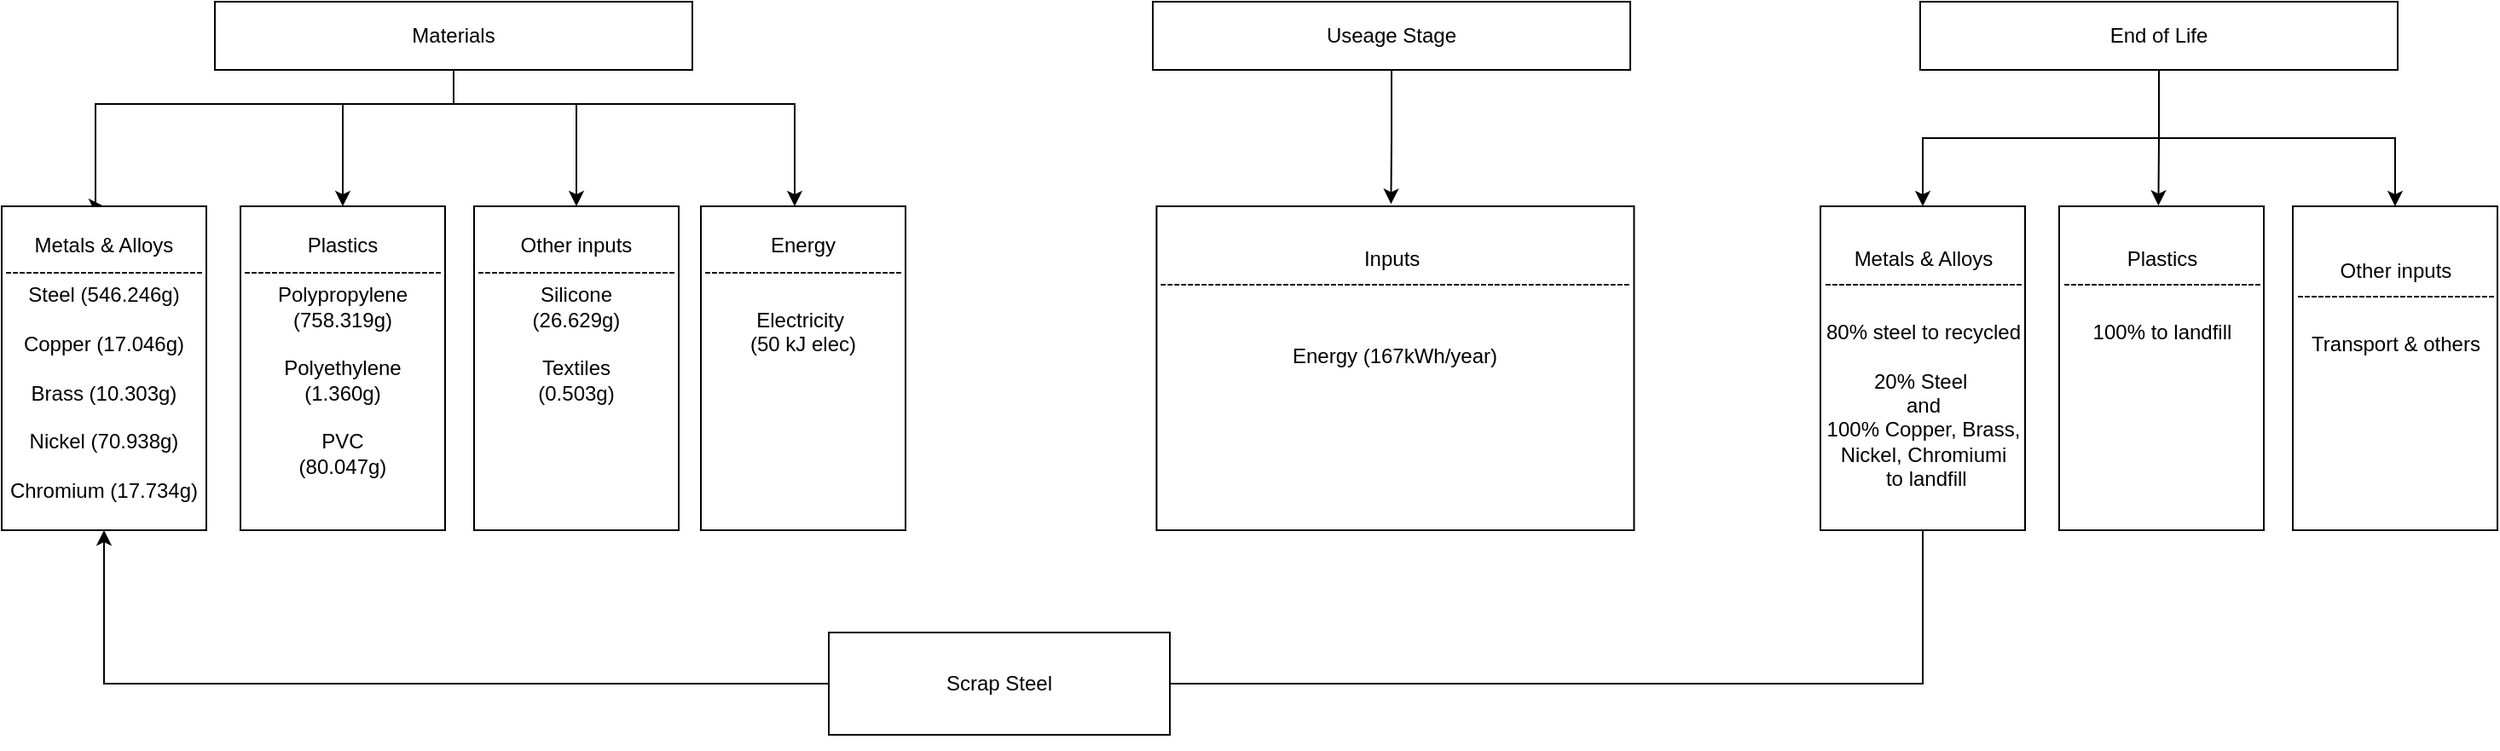 <mxfile version="27.1.6">
  <diagram name="페이지-1" id="DvcwAwUaSndcmHzdNrlP">
    <mxGraphModel dx="3660" dy="2129" grid="1" gridSize="10" guides="1" tooltips="1" connect="1" arrows="1" fold="1" page="1" pageScale="1" pageWidth="827" pageHeight="1169" math="0" shadow="0">
      <root>
        <mxCell id="0" />
        <mxCell id="1" parent="0" />
        <mxCell id="-bzRNKQHAmVbdMNPxbPl-24" style="edgeStyle=orthogonalEdgeStyle;rounded=0;orthogonalLoop=1;jettySize=auto;html=1;exitX=0.5;exitY=1;exitDx=0;exitDy=0;entryX=0.5;entryY=0;entryDx=0;entryDy=0;" edge="1" parent="1" source="-bzRNKQHAmVbdMNPxbPl-7" target="-bzRNKQHAmVbdMNPxbPl-17">
          <mxGeometry relative="1" as="geometry">
            <Array as="points">
              <mxPoint x="-540" y="-60" />
              <mxPoint x="-468" y="-60" />
            </Array>
          </mxGeometry>
        </mxCell>
        <mxCell id="-bzRNKQHAmVbdMNPxbPl-25" style="edgeStyle=orthogonalEdgeStyle;rounded=0;orthogonalLoop=1;jettySize=auto;html=1;exitX=0.5;exitY=1;exitDx=0;exitDy=0;entryX=0.5;entryY=0;entryDx=0;entryDy=0;" edge="1" parent="1" source="-bzRNKQHAmVbdMNPxbPl-7" target="-bzRNKQHAmVbdMNPxbPl-16">
          <mxGeometry relative="1" as="geometry">
            <Array as="points">
              <mxPoint x="-540" y="-60" />
              <mxPoint x="-605" y="-60" />
            </Array>
          </mxGeometry>
        </mxCell>
        <mxCell id="-bzRNKQHAmVbdMNPxbPl-26" style="edgeStyle=orthogonalEdgeStyle;rounded=0;orthogonalLoop=1;jettySize=auto;html=1;exitX=0.5;exitY=1;exitDx=0;exitDy=0;entryX=0.5;entryY=0;entryDx=0;entryDy=0;" edge="1" parent="1" source="-bzRNKQHAmVbdMNPxbPl-7" target="-bzRNKQHAmVbdMNPxbPl-15">
          <mxGeometry relative="1" as="geometry">
            <Array as="points">
              <mxPoint x="-540" y="-60" />
              <mxPoint x="-750" y="-60" />
            </Array>
          </mxGeometry>
        </mxCell>
        <mxCell id="-bzRNKQHAmVbdMNPxbPl-27" style="edgeStyle=orthogonalEdgeStyle;rounded=0;orthogonalLoop=1;jettySize=auto;html=1;exitX=0.5;exitY=1;exitDx=0;exitDy=0;" edge="1" parent="1" source="-bzRNKQHAmVbdMNPxbPl-7" target="-bzRNKQHAmVbdMNPxbPl-20">
          <mxGeometry relative="1" as="geometry">
            <Array as="points">
              <mxPoint x="-540" y="-60" />
              <mxPoint x="-340" y="-60" />
            </Array>
          </mxGeometry>
        </mxCell>
        <mxCell id="-bzRNKQHAmVbdMNPxbPl-7" value="Materials" style="rounded=0;whiteSpace=wrap;html=1;" vertex="1" parent="1">
          <mxGeometry x="-680" y="-120" width="280" height="40" as="geometry" />
        </mxCell>
        <mxCell id="-bzRNKQHAmVbdMNPxbPl-8" value="Useage Stage" style="rounded=0;whiteSpace=wrap;html=1;" vertex="1" parent="1">
          <mxGeometry x="-130" y="-120" width="280" height="40" as="geometry" />
        </mxCell>
        <mxCell id="-bzRNKQHAmVbdMNPxbPl-40" style="edgeStyle=orthogonalEdgeStyle;rounded=0;orthogonalLoop=1;jettySize=auto;html=1;exitX=0.5;exitY=1;exitDx=0;exitDy=0;" edge="1" parent="1" source="-bzRNKQHAmVbdMNPxbPl-9" target="-bzRNKQHAmVbdMNPxbPl-37">
          <mxGeometry relative="1" as="geometry" />
        </mxCell>
        <mxCell id="-bzRNKQHAmVbdMNPxbPl-41" style="edgeStyle=orthogonalEdgeStyle;rounded=0;orthogonalLoop=1;jettySize=auto;html=1;exitX=0.5;exitY=1;exitDx=0;exitDy=0;entryX=0.5;entryY=0;entryDx=0;entryDy=0;" edge="1" parent="1" source="-bzRNKQHAmVbdMNPxbPl-9" target="-bzRNKQHAmVbdMNPxbPl-39">
          <mxGeometry relative="1" as="geometry" />
        </mxCell>
        <mxCell id="-bzRNKQHAmVbdMNPxbPl-47" style="edgeStyle=orthogonalEdgeStyle;rounded=0;orthogonalLoop=1;jettySize=auto;html=1;exitX=0.5;exitY=1;exitDx=0;exitDy=0;entryX=0.485;entryY=-0.002;entryDx=0;entryDy=0;entryPerimeter=0;" edge="1" parent="1" source="-bzRNKQHAmVbdMNPxbPl-9" target="-bzRNKQHAmVbdMNPxbPl-38">
          <mxGeometry relative="1" as="geometry">
            <mxPoint x="460.118" y="-10" as="targetPoint" />
          </mxGeometry>
        </mxCell>
        <mxCell id="-bzRNKQHAmVbdMNPxbPl-9" value="End of Life" style="rounded=0;whiteSpace=wrap;html=1;" vertex="1" parent="1">
          <mxGeometry x="320" y="-120" width="280" height="40" as="geometry" />
        </mxCell>
        <mxCell id="-bzRNKQHAmVbdMNPxbPl-15" value="Metals &amp;amp; Alloys&lt;div&gt;-----------------------------&lt;/div&gt;&lt;div&gt;Steel (546.246g)&lt;/div&gt;&lt;div&gt;&lt;br&gt;&lt;/div&gt;&lt;div&gt;Copper (17.046g)&lt;/div&gt;&lt;div&gt;&lt;br&gt;&lt;/div&gt;&lt;div&gt;Brass (10.303g)&lt;/div&gt;&lt;div&gt;&lt;br&gt;&lt;/div&gt;&lt;div&gt;Nickel (70.938g)&lt;/div&gt;&lt;div&gt;&lt;br&gt;&lt;/div&gt;&lt;div&gt;Chromium (17.734g)&lt;/div&gt;" style="rounded=0;whiteSpace=wrap;html=1;" vertex="1" parent="1">
          <mxGeometry x="-805" width="120" height="190" as="geometry" />
        </mxCell>
        <mxCell id="-bzRNKQHAmVbdMNPxbPl-16" value="Plastics&lt;div&gt;-----------------------------&lt;/div&gt;&lt;div&gt;&lt;div&gt;Polypropylene&lt;/div&gt;&lt;div&gt;(758.319g)&lt;/div&gt;&lt;div&gt;&lt;br&gt;&lt;/div&gt;&lt;div&gt;Polyethylene&lt;br&gt;&lt;/div&gt;&lt;div&gt;(1.360g)&lt;/div&gt;&lt;div&gt;&lt;br&gt;&lt;/div&gt;&lt;div&gt;PVC&lt;/div&gt;&lt;/div&gt;&lt;div&gt;(80.047g)&lt;/div&gt;&lt;div&gt;&lt;br&gt;&lt;/div&gt;" style="rounded=0;whiteSpace=wrap;html=1;" vertex="1" parent="1">
          <mxGeometry x="-665" width="120" height="190" as="geometry" />
        </mxCell>
        <mxCell id="-bzRNKQHAmVbdMNPxbPl-17" value="Other inputs&lt;div&gt;-----------------------------&lt;/div&gt;&lt;div&gt;Silicone&lt;br&gt;&lt;/div&gt;&lt;div&gt;(26.629g)&lt;/div&gt;&lt;div&gt;&lt;br&gt;&lt;/div&gt;&lt;div&gt;Textiles&lt;br&gt;&lt;/div&gt;&lt;div&gt;(0.503g)&lt;br&gt;&lt;/div&gt;&lt;div&gt;&lt;br&gt;&lt;/div&gt;&lt;div&gt;&lt;br&gt;&lt;/div&gt;&lt;div&gt;&lt;br&gt;&lt;/div&gt;&lt;div&gt;&lt;br&gt;&lt;/div&gt;" style="rounded=0;whiteSpace=wrap;html=1;" vertex="1" parent="1">
          <mxGeometry x="-528" width="120" height="190" as="geometry" />
        </mxCell>
        <mxCell id="-bzRNKQHAmVbdMNPxbPl-20" value="Energy&lt;div&gt;-----------------------------&lt;/div&gt;&lt;div&gt;&lt;br&gt;&lt;/div&gt;&lt;div&gt;Electricity&amp;nbsp;&lt;/div&gt;&lt;div&gt;(50 kJ elec)&lt;/div&gt;&lt;div&gt;&lt;br&gt;&lt;/div&gt;&lt;div&gt;&lt;br&gt;&lt;/div&gt;&lt;div&gt;&lt;br&gt;&lt;/div&gt;&lt;div&gt;&lt;br&gt;&lt;/div&gt;&lt;div&gt;&lt;br&gt;&lt;/div&gt;&lt;div&gt;&lt;br&gt;&lt;/div&gt;" style="rounded=0;whiteSpace=wrap;html=1;" vertex="1" parent="1">
          <mxGeometry x="-395" width="120" height="190" as="geometry" />
        </mxCell>
        <mxCell id="-bzRNKQHAmVbdMNPxbPl-32" value="Inputs&amp;nbsp;&lt;div&gt;&lt;div&gt;&lt;div&gt;---------------------------------------------------------------------&lt;/div&gt;&lt;/div&gt;&lt;div&gt;&lt;br&gt;&lt;/div&gt;&lt;div&gt;&lt;br&gt;&lt;/div&gt;&lt;div&gt;&lt;div&gt;Energy (167kWh/year)&lt;/div&gt;&lt;/div&gt;&lt;div&gt;&lt;br&gt;&lt;/div&gt;&lt;div&gt;&lt;br&gt;&lt;/div&gt;&lt;div&gt;&lt;br&gt;&lt;/div&gt;&lt;div&gt;&lt;br&gt;&lt;/div&gt;&lt;div&gt;&lt;br&gt;&lt;/div&gt;&lt;/div&gt;" style="rounded=0;whiteSpace=wrap;html=1;" vertex="1" parent="1">
          <mxGeometry x="-127.79" width="280" height="190" as="geometry" />
        </mxCell>
        <mxCell id="-bzRNKQHAmVbdMNPxbPl-35" style="edgeStyle=orthogonalEdgeStyle;rounded=0;orthogonalLoop=1;jettySize=auto;html=1;exitX=0.5;exitY=1;exitDx=0;exitDy=0;entryX=0.491;entryY=-0.007;entryDx=0;entryDy=0;entryPerimeter=0;" edge="1" parent="1" source="-bzRNKQHAmVbdMNPxbPl-8" target="-bzRNKQHAmVbdMNPxbPl-32">
          <mxGeometry relative="1" as="geometry" />
        </mxCell>
        <mxCell id="-bzRNKQHAmVbdMNPxbPl-49" style="edgeStyle=orthogonalEdgeStyle;rounded=0;orthogonalLoop=1;jettySize=auto;html=1;exitX=0.5;exitY=1;exitDx=0;exitDy=0;entryX=0.5;entryY=1;entryDx=0;entryDy=0;" edge="1" parent="1" source="-bzRNKQHAmVbdMNPxbPl-50" target="-bzRNKQHAmVbdMNPxbPl-15">
          <mxGeometry relative="1" as="geometry">
            <Array as="points">
              <mxPoint x="-745" y="280" />
            </Array>
          </mxGeometry>
        </mxCell>
        <mxCell id="-bzRNKQHAmVbdMNPxbPl-37" value="Metals &amp;amp; Alloys&lt;div&gt;-----------------------------&lt;/div&gt;&lt;div&gt;&lt;br&gt;&lt;/div&gt;&lt;div&gt;80% steel to recycled&lt;br&gt;&lt;/div&gt;&lt;div&gt;&lt;br&gt;&lt;/div&gt;&lt;div&gt;20% Steel&amp;nbsp;&lt;/div&gt;&lt;div&gt;and&lt;/div&gt;&lt;div&gt;100% Copper, Brass, Nickel, Chromiumi&lt;/div&gt;&lt;div&gt;&amp;nbsp;to landfill&lt;/div&gt;" style="rounded=0;whiteSpace=wrap;html=1;" vertex="1" parent="1">
          <mxGeometry x="261.5" width="120" height="190" as="geometry" />
        </mxCell>
        <mxCell id="-bzRNKQHAmVbdMNPxbPl-38" value="Plastics&lt;div&gt;-----------------------------&lt;/div&gt;&lt;div&gt;&lt;div&gt;&lt;br&gt;&lt;/div&gt;&lt;/div&gt;&lt;div&gt;100% to landfill&lt;/div&gt;&lt;div&gt;&lt;div&gt;&lt;br&gt;&lt;/div&gt;&lt;div&gt;&lt;br&gt;&lt;/div&gt;&lt;/div&gt;&lt;div&gt;&lt;br&gt;&lt;/div&gt;&lt;div&gt;&lt;br&gt;&lt;/div&gt;&lt;div&gt;&lt;br&gt;&lt;/div&gt;&lt;div&gt;&lt;br&gt;&lt;/div&gt;" style="rounded=0;whiteSpace=wrap;html=1;" vertex="1" parent="1">
          <mxGeometry x="401.5" width="120" height="190" as="geometry" />
        </mxCell>
        <mxCell id="-bzRNKQHAmVbdMNPxbPl-39" value="Other inputs&lt;div&gt;-----------------------------&lt;/div&gt;&lt;div&gt;&lt;br&gt;&lt;/div&gt;&lt;div&gt;Transport &amp;amp; others&lt;/div&gt;&lt;div&gt;&lt;br&gt;&lt;/div&gt;&lt;div&gt;&lt;br&gt;&lt;/div&gt;&lt;div&gt;&lt;br&gt;&lt;/div&gt;&lt;div&gt;&lt;br&gt;&lt;/div&gt;&lt;div&gt;&lt;br&gt;&lt;/div&gt;" style="rounded=0;whiteSpace=wrap;html=1;" vertex="1" parent="1">
          <mxGeometry x="538.5" width="120" height="190" as="geometry" />
        </mxCell>
        <mxCell id="-bzRNKQHAmVbdMNPxbPl-51" value="" style="edgeStyle=orthogonalEdgeStyle;rounded=0;orthogonalLoop=1;jettySize=auto;html=1;exitX=0.5;exitY=1;exitDx=0;exitDy=0;entryX=0.5;entryY=1;entryDx=0;entryDy=0;" edge="1" parent="1" source="-bzRNKQHAmVbdMNPxbPl-37" target="-bzRNKQHAmVbdMNPxbPl-50">
          <mxGeometry relative="1" as="geometry">
            <mxPoint x="322" y="190" as="sourcePoint" />
            <mxPoint x="-745" y="190" as="targetPoint" />
            <Array as="points">
              <mxPoint x="322" y="280" />
            </Array>
          </mxGeometry>
        </mxCell>
        <mxCell id="-bzRNKQHAmVbdMNPxbPl-50" value="Scrap Steel" style="rounded=0;whiteSpace=wrap;html=1;" vertex="1" parent="1">
          <mxGeometry x="-320" y="250" width="200" height="60" as="geometry" />
        </mxCell>
      </root>
    </mxGraphModel>
  </diagram>
</mxfile>
